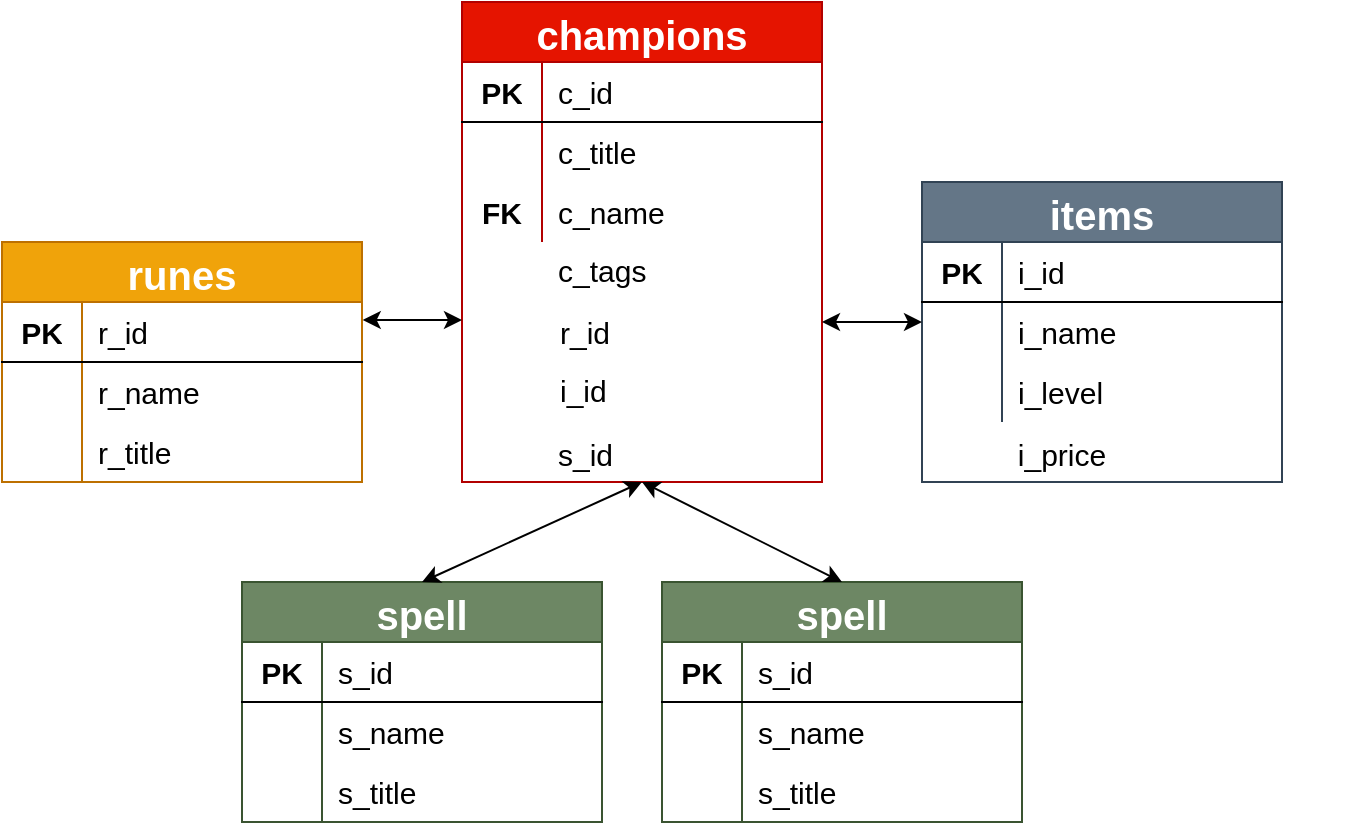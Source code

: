 <mxfile version="14.8.0" type="device"><diagram id="BV-qdgB56NdGUd_hccnk" name="Page-1"><mxGraphModel dx="1038" dy="547" grid="1" gridSize="10" guides="1" tooltips="1" connect="1" arrows="1" fold="1" page="1" pageScale="1" pageWidth="827" pageHeight="1169" math="0" shadow="0"><root><mxCell id="0"/><mxCell id="1" parent="0"/><mxCell id="BBhuEYF80fvF6LGO-0UK-21" value="items" style="shape=table;startSize=30;container=1;collapsible=0;childLayout=tableLayout;fixedRows=1;rowLines=0;fontStyle=1;align=center;fontSize=20;fillColor=#647687;strokeColor=#314354;fontColor=#ffffff;" parent="1" vertex="1"><mxGeometry x="520" y="170" width="180" height="150" as="geometry"/></mxCell><mxCell id="BBhuEYF80fvF6LGO-0UK-22" value="" style="shape=partialRectangle;html=1;whiteSpace=wrap;collapsible=0;dropTarget=0;pointerEvents=0;fillColor=none;top=0;left=0;bottom=1;right=0;points=[[0,0.5],[1,0.5]];portConstraint=eastwest;" parent="BBhuEYF80fvF6LGO-0UK-21" vertex="1"><mxGeometry y="30" width="180" height="30" as="geometry"/></mxCell><mxCell id="BBhuEYF80fvF6LGO-0UK-23" value="&lt;b&gt;&lt;font style=&quot;font-size: 15px&quot;&gt;PK&lt;/font&gt;&lt;/b&gt;" style="shape=partialRectangle;html=1;whiteSpace=wrap;connectable=0;fillColor=none;top=0;left=0;bottom=0;right=0;overflow=hidden;" parent="BBhuEYF80fvF6LGO-0UK-22" vertex="1"><mxGeometry width="40" height="30" as="geometry"/></mxCell><mxCell id="BBhuEYF80fvF6LGO-0UK-24" value="&lt;font style=&quot;font-size: 15px&quot;&gt;i_id&lt;/font&gt;" style="shape=partialRectangle;html=1;whiteSpace=wrap;connectable=0;fillColor=none;top=0;left=0;bottom=0;right=0;align=left;spacingLeft=6;overflow=hidden;" parent="BBhuEYF80fvF6LGO-0UK-22" vertex="1"><mxGeometry x="40" width="140" height="30" as="geometry"/></mxCell><mxCell id="BBhuEYF80fvF6LGO-0UK-25" value="" style="shape=partialRectangle;html=1;whiteSpace=wrap;collapsible=0;dropTarget=0;pointerEvents=0;fillColor=none;top=0;left=0;bottom=0;right=0;points=[[0,0.5],[1,0.5]];portConstraint=eastwest;" parent="BBhuEYF80fvF6LGO-0UK-21" vertex="1"><mxGeometry y="60" width="180" height="30" as="geometry"/></mxCell><mxCell id="BBhuEYF80fvF6LGO-0UK-26" value="" style="shape=partialRectangle;html=1;whiteSpace=wrap;connectable=0;fillColor=none;top=0;left=0;bottom=0;right=0;overflow=hidden;" parent="BBhuEYF80fvF6LGO-0UK-25" vertex="1"><mxGeometry width="40" height="30" as="geometry"/></mxCell><mxCell id="BBhuEYF80fvF6LGO-0UK-27" value="&lt;span style=&quot;font-size: 15px&quot;&gt;i_name&lt;/span&gt;" style="shape=partialRectangle;html=1;whiteSpace=wrap;connectable=0;fillColor=none;top=0;left=0;bottom=0;right=0;align=left;spacingLeft=6;overflow=hidden;" parent="BBhuEYF80fvF6LGO-0UK-25" vertex="1"><mxGeometry x="40" width="140" height="30" as="geometry"/></mxCell><mxCell id="BBhuEYF80fvF6LGO-0UK-28" value="" style="shape=partialRectangle;html=1;whiteSpace=wrap;collapsible=0;dropTarget=0;pointerEvents=0;fillColor=none;top=0;left=0;bottom=0;right=0;points=[[0,0.5],[1,0.5]];portConstraint=eastwest;" parent="BBhuEYF80fvF6LGO-0UK-21" vertex="1"><mxGeometry y="90" width="180" height="30" as="geometry"/></mxCell><mxCell id="BBhuEYF80fvF6LGO-0UK-29" value="" style="shape=partialRectangle;html=1;whiteSpace=wrap;connectable=0;fillColor=none;top=0;left=0;bottom=0;right=0;overflow=hidden;" parent="BBhuEYF80fvF6LGO-0UK-28" vertex="1"><mxGeometry width="40" height="30" as="geometry"/></mxCell><mxCell id="BBhuEYF80fvF6LGO-0UK-30" value="&lt;span style=&quot;font-size: 15px&quot;&gt;i_level&lt;/span&gt;" style="shape=partialRectangle;html=1;whiteSpace=wrap;connectable=0;fillColor=none;top=0;left=0;bottom=0;right=0;align=left;spacingLeft=6;overflow=hidden;" parent="BBhuEYF80fvF6LGO-0UK-28" vertex="1"><mxGeometry x="40" width="140" height="30" as="geometry"/></mxCell><mxCell id="BBhuEYF80fvF6LGO-0UK-31" value="" style="shape=partialRectangle;html=1;whiteSpace=wrap;collapsible=0;dropTarget=0;pointerEvents=0;fillColor=none;top=0;left=0;bottom=0;right=0;points=[[0,0.5],[1,0.5]];portConstraint=eastwest;" parent="1" vertex="1"><mxGeometry x="550" y="240" width="180" height="30" as="geometry"/></mxCell><mxCell id="BBhuEYF80fvF6LGO-0UK-32" value="" style="shape=partialRectangle;html=1;whiteSpace=wrap;collapsible=0;dropTarget=0;pointerEvents=0;fillColor=none;top=0;left=0;bottom=0;right=0;points=[[0,0.5],[1,0.5]];portConstraint=eastwest;" parent="1" vertex="1"><mxGeometry x="550" y="250" width="180" height="30" as="geometry"/></mxCell><mxCell id="BBhuEYF80fvF6LGO-0UK-33" value="" style="shape=partialRectangle;html=1;whiteSpace=wrap;connectable=0;fillColor=none;top=0;left=0;bottom=0;right=0;overflow=hidden;" parent="BBhuEYF80fvF6LGO-0UK-32" vertex="1"><mxGeometry width="40" height="30" as="geometry"/></mxCell><mxCell id="BBhuEYF80fvF6LGO-0UK-14" value="" style="group" parent="1" vertex="1" connectable="0"><mxGeometry x="290" y="80" width="180" height="247.996" as="geometry"/></mxCell><mxCell id="BBhuEYF80fvF6LGO-0UK-1" value="champions" style="shape=table;startSize=30;container=1;collapsible=0;childLayout=tableLayout;fixedRows=1;rowLines=0;fontStyle=1;align=center;fontSize=20;fillColor=#e51400;strokeColor=#B20000;fontColor=#ffffff;" parent="BBhuEYF80fvF6LGO-0UK-14" vertex="1"><mxGeometry width="180" height="240.0" as="geometry"/></mxCell><mxCell id="BBhuEYF80fvF6LGO-0UK-2" value="" style="shape=partialRectangle;html=1;whiteSpace=wrap;collapsible=0;dropTarget=0;pointerEvents=0;fillColor=none;top=0;left=0;bottom=1;right=0;points=[[0,0.5],[1,0.5]];portConstraint=eastwest;" parent="BBhuEYF80fvF6LGO-0UK-1" vertex="1"><mxGeometry y="30" width="180" height="30" as="geometry"/></mxCell><mxCell id="BBhuEYF80fvF6LGO-0UK-3" value="&lt;b&gt;&lt;font style=&quot;font-size: 15px&quot;&gt;PK&lt;/font&gt;&lt;/b&gt;" style="shape=partialRectangle;html=1;whiteSpace=wrap;connectable=0;fillColor=none;top=0;left=0;bottom=0;right=0;overflow=hidden;" parent="BBhuEYF80fvF6LGO-0UK-2" vertex="1"><mxGeometry width="40" height="30" as="geometry"/></mxCell><mxCell id="BBhuEYF80fvF6LGO-0UK-4" value="&lt;font style=&quot;font-size: 15px&quot;&gt;c_id&lt;/font&gt;" style="shape=partialRectangle;html=1;whiteSpace=wrap;connectable=0;fillColor=none;top=0;left=0;bottom=0;right=0;align=left;spacingLeft=6;overflow=hidden;" parent="BBhuEYF80fvF6LGO-0UK-2" vertex="1"><mxGeometry x="40" width="140" height="30" as="geometry"/></mxCell><mxCell id="BBhuEYF80fvF6LGO-0UK-8" value="" style="shape=partialRectangle;html=1;whiteSpace=wrap;collapsible=0;dropTarget=0;pointerEvents=0;fillColor=none;top=0;left=0;bottom=0;right=0;points=[[0,0.5],[1,0.5]];portConstraint=eastwest;" parent="BBhuEYF80fvF6LGO-0UK-1" vertex="1"><mxGeometry y="60" width="180" height="30" as="geometry"/></mxCell><mxCell id="BBhuEYF80fvF6LGO-0UK-9" value="" style="shape=partialRectangle;html=1;whiteSpace=wrap;connectable=0;fillColor=none;top=0;left=0;bottom=0;right=0;overflow=hidden;" parent="BBhuEYF80fvF6LGO-0UK-8" vertex="1"><mxGeometry width="40" height="30" as="geometry"/></mxCell><mxCell id="BBhuEYF80fvF6LGO-0UK-10" value="&lt;span style=&quot;font-size: 15px&quot;&gt;c_title&lt;/span&gt;" style="shape=partialRectangle;html=1;whiteSpace=wrap;connectable=0;fillColor=none;top=0;left=0;bottom=0;right=0;align=left;spacingLeft=6;overflow=hidden;" parent="BBhuEYF80fvF6LGO-0UK-8" vertex="1"><mxGeometry x="40" width="140" height="30" as="geometry"/></mxCell><mxCell id="BBhuEYF80fvF6LGO-0UK-5" value="" style="shape=partialRectangle;html=1;whiteSpace=wrap;collapsible=0;dropTarget=0;pointerEvents=0;fillColor=none;top=0;left=0;bottom=0;right=0;points=[[0,0.5],[1,0.5]];portConstraint=eastwest;" parent="BBhuEYF80fvF6LGO-0UK-1" vertex="1"><mxGeometry y="90" width="180" height="30" as="geometry"/></mxCell><mxCell id="BBhuEYF80fvF6LGO-0UK-6" value="&lt;font style=&quot;font-size: 15px&quot;&gt;&lt;b&gt;FK&lt;/b&gt;&lt;/font&gt;" style="shape=partialRectangle;html=1;whiteSpace=wrap;connectable=0;fillColor=none;top=0;left=0;bottom=0;right=0;overflow=hidden;" parent="BBhuEYF80fvF6LGO-0UK-5" vertex="1"><mxGeometry width="40" height="30" as="geometry"/></mxCell><mxCell id="BBhuEYF80fvF6LGO-0UK-7" value="&lt;span style=&quot;font-size: 15px&quot;&gt;c_name&lt;/span&gt;" style="shape=partialRectangle;html=1;whiteSpace=wrap;connectable=0;fillColor=none;top=0;left=0;bottom=0;right=0;align=left;spacingLeft=6;overflow=hidden;" parent="BBhuEYF80fvF6LGO-0UK-5" vertex="1"><mxGeometry x="40" width="140" height="30" as="geometry"/></mxCell><mxCell id="BBhuEYF80fvF6LGO-0UK-11" value="" style="shape=partialRectangle;html=1;whiteSpace=wrap;collapsible=0;dropTarget=0;pointerEvents=0;fillColor=none;top=0;left=0;bottom=0;right=0;points=[[0,0.5],[1,0.5]];portConstraint=eastwest;" parent="BBhuEYF80fvF6LGO-0UK-14" vertex="1"><mxGeometry y="192.0" width="180" height="48.0" as="geometry"/></mxCell><mxCell id="BBhuEYF80fvF6LGO-0UK-15" value="" style="shape=partialRectangle;html=1;whiteSpace=wrap;collapsible=0;dropTarget=0;pointerEvents=0;fillColor=none;top=0;left=0;bottom=0;right=0;points=[[0,0.5],[1,0.5]];portConstraint=eastwest;" parent="BBhuEYF80fvF6LGO-0UK-14" vertex="1"><mxGeometry y="125.221" width="180" height="48.0" as="geometry"/></mxCell><mxCell id="BBhuEYF80fvF6LGO-0UK-16" value="" style="shape=partialRectangle;html=1;whiteSpace=wrap;connectable=0;fillColor=none;top=0;left=0;bottom=0;right=0;overflow=hidden;" parent="BBhuEYF80fvF6LGO-0UK-15" vertex="1"><mxGeometry width="40" height="48.0" as="geometry"/></mxCell><mxCell id="BBhuEYF80fvF6LGO-0UK-17" value="&lt;span style=&quot;font-size: 15px&quot;&gt;c_tags&lt;/span&gt;" style="shape=partialRectangle;html=1;whiteSpace=wrap;connectable=0;fillColor=none;top=0;left=0;bottom=0;right=0;align=left;spacingLeft=6;overflow=hidden;" parent="BBhuEYF80fvF6LGO-0UK-14" vertex="1"><mxGeometry x="40" y="109.758" width="140" height="48.0" as="geometry"/></mxCell><mxCell id="BBhuEYF80fvF6LGO-0UK-75" value="&lt;span style=&quot;font-size: 15px&quot;&gt;r_id&lt;/span&gt;" style="shape=partialRectangle;html=1;whiteSpace=wrap;connectable=0;fillColor=none;top=0;left=0;bottom=0;right=0;align=left;spacingLeft=6;overflow=hidden;" parent="BBhuEYF80fvF6LGO-0UK-14" vertex="1"><mxGeometry x="41" y="140.762" width="140" height="48.0" as="geometry"/></mxCell><mxCell id="BBhuEYF80fvF6LGO-0UK-76" value="&lt;span style=&quot;font-size: 15px&quot;&gt;i_id&lt;/span&gt;" style="shape=partialRectangle;html=1;whiteSpace=wrap;connectable=0;fillColor=none;top=0;left=0;bottom=0;right=0;align=left;spacingLeft=6;overflow=hidden;" parent="BBhuEYF80fvF6LGO-0UK-14" vertex="1"><mxGeometry x="41" y="170.466" width="140" height="48.0" as="geometry"/></mxCell><mxCell id="BBhuEYF80fvF6LGO-0UK-52" value="" style="group" parent="1" vertex="1" connectable="0"><mxGeometry x="60" y="190" width="180" height="150" as="geometry"/></mxCell><mxCell id="BBhuEYF80fvF6LGO-0UK-53" value="runes" style="shape=table;startSize=30;container=1;collapsible=0;childLayout=tableLayout;fixedRows=1;rowLines=0;fontStyle=1;align=center;fontSize=20;fillColor=#f0a30a;strokeColor=#BD7000;fontColor=#FFFFFF;" parent="BBhuEYF80fvF6LGO-0UK-52" vertex="1"><mxGeometry y="10" width="180" height="120" as="geometry"/></mxCell><mxCell id="BBhuEYF80fvF6LGO-0UK-54" value="" style="shape=partialRectangle;html=1;whiteSpace=wrap;collapsible=0;dropTarget=0;pointerEvents=0;fillColor=none;top=0;left=0;bottom=1;right=0;points=[[0,0.5],[1,0.5]];portConstraint=eastwest;" parent="BBhuEYF80fvF6LGO-0UK-53" vertex="1"><mxGeometry y="30" width="180" height="30" as="geometry"/></mxCell><mxCell id="BBhuEYF80fvF6LGO-0UK-55" value="&lt;b&gt;&lt;font style=&quot;font-size: 15px&quot;&gt;PK&lt;/font&gt;&lt;/b&gt;" style="shape=partialRectangle;html=1;whiteSpace=wrap;connectable=0;fillColor=none;top=0;left=0;bottom=0;right=0;overflow=hidden;" parent="BBhuEYF80fvF6LGO-0UK-54" vertex="1"><mxGeometry width="40" height="30" as="geometry"/></mxCell><mxCell id="BBhuEYF80fvF6LGO-0UK-56" value="&lt;font style=&quot;font-size: 15px&quot;&gt;r_id&lt;/font&gt;" style="shape=partialRectangle;html=1;whiteSpace=wrap;connectable=0;fillColor=none;top=0;left=0;bottom=0;right=0;align=left;spacingLeft=6;overflow=hidden;" parent="BBhuEYF80fvF6LGO-0UK-54" vertex="1"><mxGeometry x="40" width="140" height="30" as="geometry"/></mxCell><mxCell id="BBhuEYF80fvF6LGO-0UK-57" value="" style="shape=partialRectangle;html=1;whiteSpace=wrap;collapsible=0;dropTarget=0;pointerEvents=0;fillColor=none;top=0;left=0;bottom=0;right=0;points=[[0,0.5],[1,0.5]];portConstraint=eastwest;" parent="BBhuEYF80fvF6LGO-0UK-53" vertex="1"><mxGeometry y="60" width="180" height="30" as="geometry"/></mxCell><mxCell id="BBhuEYF80fvF6LGO-0UK-58" value="" style="shape=partialRectangle;html=1;whiteSpace=wrap;connectable=0;fillColor=none;top=0;left=0;bottom=0;right=0;overflow=hidden;" parent="BBhuEYF80fvF6LGO-0UK-57" vertex="1"><mxGeometry width="40" height="30" as="geometry"/></mxCell><mxCell id="BBhuEYF80fvF6LGO-0UK-59" value="" style="shape=partialRectangle;html=1;whiteSpace=wrap;connectable=0;fillColor=none;top=0;left=0;bottom=0;right=0;align=left;spacingLeft=6;overflow=hidden;" parent="BBhuEYF80fvF6LGO-0UK-57" vertex="1"><mxGeometry x="40" width="140" height="30" as="geometry"/></mxCell><mxCell id="BBhuEYF80fvF6LGO-0UK-60" value="" style="shape=partialRectangle;html=1;whiteSpace=wrap;collapsible=0;dropTarget=0;pointerEvents=0;fillColor=none;top=0;left=0;bottom=0;right=0;points=[[0,0.5],[1,0.5]];portConstraint=eastwest;" parent="BBhuEYF80fvF6LGO-0UK-53" vertex="1"><mxGeometry y="90" width="180" height="30" as="geometry"/></mxCell><mxCell id="BBhuEYF80fvF6LGO-0UK-61" value="" style="shape=partialRectangle;html=1;whiteSpace=wrap;connectable=0;fillColor=none;top=0;left=0;bottom=0;right=0;overflow=hidden;" parent="BBhuEYF80fvF6LGO-0UK-60" vertex="1"><mxGeometry width="40" height="30" as="geometry"/></mxCell><mxCell id="BBhuEYF80fvF6LGO-0UK-62" value="" style="shape=partialRectangle;html=1;whiteSpace=wrap;connectable=0;fillColor=none;top=0;left=0;bottom=0;right=0;align=left;spacingLeft=6;overflow=hidden;" parent="BBhuEYF80fvF6LGO-0UK-60" vertex="1"><mxGeometry x="40" width="140" height="30" as="geometry"/></mxCell><mxCell id="BBhuEYF80fvF6LGO-0UK-63" value="" style="shape=partialRectangle;html=1;whiteSpace=wrap;collapsible=0;dropTarget=0;pointerEvents=0;fillColor=none;top=0;left=0;bottom=0;right=0;points=[[0,0.5],[1,0.5]];portConstraint=eastwest;" parent="BBhuEYF80fvF6LGO-0UK-52" vertex="1"><mxGeometry y="130" width="180" as="geometry"/></mxCell><mxCell id="BBhuEYF80fvF6LGO-0UK-64" value="" style="shape=partialRectangle;html=1;whiteSpace=wrap;collapsible=0;dropTarget=0;pointerEvents=0;fillColor=none;top=0;left=0;bottom=0;right=0;points=[[0,0.5],[1,0.5]];portConstraint=eastwest;" parent="BBhuEYF80fvF6LGO-0UK-52" vertex="1"><mxGeometry y="70" width="180" height="30" as="geometry"/></mxCell><mxCell id="BBhuEYF80fvF6LGO-0UK-65" value="" style="shape=partialRectangle;html=1;whiteSpace=wrap;connectable=0;fillColor=none;top=0;left=0;bottom=0;right=0;overflow=hidden;" parent="BBhuEYF80fvF6LGO-0UK-64" vertex="1"><mxGeometry width="40" height="30" as="geometry"/></mxCell><mxCell id="BBhuEYF80fvF6LGO-0UK-66" value="&lt;span style=&quot;font-size: 15px&quot;&gt;r_name&lt;/span&gt;" style="shape=partialRectangle;html=1;whiteSpace=wrap;connectable=0;fillColor=none;top=0;left=0;bottom=0;right=0;align=left;spacingLeft=6;overflow=hidden;" parent="BBhuEYF80fvF6LGO-0UK-64" vertex="1"><mxGeometry x="40" width="140" height="30" as="geometry"/></mxCell><mxCell id="BBhuEYF80fvF6LGO-0UK-80" value="" style="shape=partialRectangle;html=1;whiteSpace=wrap;collapsible=0;dropTarget=0;pointerEvents=0;fillColor=none;top=0;left=0;bottom=0;right=0;points=[[0,0.5],[1,0.5]];portConstraint=eastwest;" parent="BBhuEYF80fvF6LGO-0UK-52" vertex="1"><mxGeometry y="100" width="180" height="30" as="geometry"/></mxCell><mxCell id="BBhuEYF80fvF6LGO-0UK-81" value="" style="shape=partialRectangle;html=1;whiteSpace=wrap;connectable=0;fillColor=none;top=0;left=0;bottom=0;right=0;overflow=hidden;" parent="BBhuEYF80fvF6LGO-0UK-80" vertex="1"><mxGeometry width="40" height="30" as="geometry"/></mxCell><mxCell id="BBhuEYF80fvF6LGO-0UK-82" value="&lt;span style=&quot;font-size: 15px&quot;&gt;r_title&lt;/span&gt;" style="shape=partialRectangle;html=1;whiteSpace=wrap;connectable=0;fillColor=none;top=0;left=0;bottom=0;right=0;align=left;spacingLeft=6;overflow=hidden;" parent="BBhuEYF80fvF6LGO-0UK-80" vertex="1"><mxGeometry x="40" width="140" height="30" as="geometry"/></mxCell><mxCell id="BBhuEYF80fvF6LGO-0UK-83" value="spell" style="shape=table;startSize=30;container=1;collapsible=0;childLayout=tableLayout;fixedRows=1;rowLines=0;fontStyle=1;align=center;fontSize=20;fillColor=#6d8764;strokeColor=#3A5431;fontColor=#ffffff;" parent="1" vertex="1"><mxGeometry x="180" y="370" width="180" height="120" as="geometry"/></mxCell><mxCell id="BBhuEYF80fvF6LGO-0UK-84" value="" style="shape=partialRectangle;html=1;whiteSpace=wrap;collapsible=0;dropTarget=0;pointerEvents=0;fillColor=none;top=0;left=0;bottom=1;right=0;points=[[0,0.5],[1,0.5]];portConstraint=eastwest;" parent="BBhuEYF80fvF6LGO-0UK-83" vertex="1"><mxGeometry y="30" width="180" height="30" as="geometry"/></mxCell><mxCell id="BBhuEYF80fvF6LGO-0UK-85" value="&lt;b&gt;&lt;font style=&quot;font-size: 15px&quot;&gt;PK&lt;/font&gt;&lt;/b&gt;" style="shape=partialRectangle;html=1;whiteSpace=wrap;connectable=0;fillColor=none;top=0;left=0;bottom=0;right=0;overflow=hidden;" parent="BBhuEYF80fvF6LGO-0UK-84" vertex="1"><mxGeometry width="40" height="30" as="geometry"/></mxCell><mxCell id="BBhuEYF80fvF6LGO-0UK-86" value="&lt;font style=&quot;font-size: 15px&quot;&gt;s_id&lt;/font&gt;" style="shape=partialRectangle;html=1;whiteSpace=wrap;connectable=0;fillColor=none;top=0;left=0;bottom=0;right=0;align=left;spacingLeft=6;overflow=hidden;" parent="BBhuEYF80fvF6LGO-0UK-84" vertex="1"><mxGeometry x="40" width="140" height="30" as="geometry"/></mxCell><mxCell id="BBhuEYF80fvF6LGO-0UK-87" value="" style="shape=partialRectangle;html=1;whiteSpace=wrap;collapsible=0;dropTarget=0;pointerEvents=0;fillColor=none;top=0;left=0;bottom=0;right=0;points=[[0,0.5],[1,0.5]];portConstraint=eastwest;" parent="BBhuEYF80fvF6LGO-0UK-83" vertex="1"><mxGeometry y="60" width="180" height="30" as="geometry"/></mxCell><mxCell id="BBhuEYF80fvF6LGO-0UK-88" value="" style="shape=partialRectangle;html=1;whiteSpace=wrap;connectable=0;fillColor=none;top=0;left=0;bottom=0;right=0;overflow=hidden;" parent="BBhuEYF80fvF6LGO-0UK-87" vertex="1"><mxGeometry width="40" height="30" as="geometry"/></mxCell><mxCell id="BBhuEYF80fvF6LGO-0UK-89" value="&lt;span style=&quot;font-size: 15px&quot;&gt;s_name&lt;/span&gt;" style="shape=partialRectangle;html=1;whiteSpace=wrap;connectable=0;fillColor=none;top=0;left=0;bottom=0;right=0;align=left;spacingLeft=6;overflow=hidden;" parent="BBhuEYF80fvF6LGO-0UK-87" vertex="1"><mxGeometry x="40" width="140" height="30" as="geometry"/></mxCell><mxCell id="BBhuEYF80fvF6LGO-0UK-90" value="" style="shape=partialRectangle;html=1;whiteSpace=wrap;collapsible=0;dropTarget=0;pointerEvents=0;fillColor=none;top=0;left=0;bottom=0;right=0;points=[[0,0.5],[1,0.5]];portConstraint=eastwest;" parent="BBhuEYF80fvF6LGO-0UK-83" vertex="1"><mxGeometry y="90" width="180" height="30" as="geometry"/></mxCell><mxCell id="BBhuEYF80fvF6LGO-0UK-91" value="" style="shape=partialRectangle;html=1;whiteSpace=wrap;connectable=0;fillColor=none;top=0;left=0;bottom=0;right=0;overflow=hidden;" parent="BBhuEYF80fvF6LGO-0UK-90" vertex="1"><mxGeometry width="40" height="30" as="geometry"/></mxCell><mxCell id="BBhuEYF80fvF6LGO-0UK-92" value="&lt;span style=&quot;font-size: 15px&quot;&gt;s_title&lt;/span&gt;" style="shape=partialRectangle;html=1;whiteSpace=wrap;connectable=0;fillColor=none;top=0;left=0;bottom=0;right=0;align=left;spacingLeft=6;overflow=hidden;" parent="BBhuEYF80fvF6LGO-0UK-90" vertex="1"><mxGeometry x="40" width="140" height="30" as="geometry"/></mxCell><mxCell id="BBhuEYF80fvF6LGO-0UK-93" value="&lt;span style=&quot;font-size: 15px&quot;&gt;s_id&lt;/span&gt;" style="shape=partialRectangle;html=1;whiteSpace=wrap;connectable=0;fillColor=none;top=0;left=0;bottom=0;right=0;align=left;spacingLeft=6;overflow=hidden;" parent="1" vertex="1"><mxGeometry x="330" y="281.996" width="140" height="48.0" as="geometry"/></mxCell><mxCell id="BBhuEYF80fvF6LGO-0UK-94" value="" style="endArrow=classic;startArrow=classic;html=1;fontSize=20;fontColor=#FFFFFF;" parent="1" edge="1"><mxGeometry width="50" height="50" relative="1" as="geometry"><mxPoint x="470" y="240" as="sourcePoint"/><mxPoint x="520" y="240" as="targetPoint"/></mxGeometry></mxCell><mxCell id="BBhuEYF80fvF6LGO-0UK-95" value="" style="endArrow=classic;startArrow=classic;html=1;fontSize=20;fontColor=#FFFFFF;entryX=1.002;entryY=0.3;entryDx=0;entryDy=0;entryPerimeter=0;" parent="1" target="BBhuEYF80fvF6LGO-0UK-54" edge="1"><mxGeometry width="50" height="50" relative="1" as="geometry"><mxPoint x="290" y="239" as="sourcePoint"/><mxPoint x="430" y="250" as="targetPoint"/></mxGeometry></mxCell><mxCell id="BBhuEYF80fvF6LGO-0UK-96" value="" style="endArrow=classic;startArrow=classic;html=1;fontSize=20;fontColor=#FFFFFF;exitX=0.5;exitY=0;exitDx=0;exitDy=0;" parent="1" source="BBhuEYF80fvF6LGO-0UK-83" edge="1"><mxGeometry width="50" height="50" relative="1" as="geometry"><mxPoint x="330" y="360" as="sourcePoint"/><mxPoint x="380" y="320" as="targetPoint"/></mxGeometry></mxCell><mxCell id="UTAh3lUr2GkzQBCYYGaj-3" value="&lt;font style=&quot;font-size: 15px&quot;&gt;i_price&lt;/font&gt;" style="text;html=1;strokeColor=none;fillColor=none;align=center;verticalAlign=middle;whiteSpace=wrap;rounded=0;" parent="1" vertex="1"><mxGeometry x="570" y="296" width="40" height="20" as="geometry"/></mxCell><mxCell id="MikwpFKS-KYF5Ie-DeKZ-1" value="spell" style="shape=table;startSize=30;container=1;collapsible=0;childLayout=tableLayout;fixedRows=1;rowLines=0;fontStyle=1;align=center;fontSize=20;fillColor=#6d8764;strokeColor=#3A5431;fontColor=#ffffff;" vertex="1" parent="1"><mxGeometry x="390" y="370" width="180" height="120" as="geometry"/></mxCell><mxCell id="MikwpFKS-KYF5Ie-DeKZ-2" value="" style="shape=partialRectangle;html=1;whiteSpace=wrap;collapsible=0;dropTarget=0;pointerEvents=0;fillColor=none;top=0;left=0;bottom=1;right=0;points=[[0,0.5],[1,0.5]];portConstraint=eastwest;" vertex="1" parent="MikwpFKS-KYF5Ie-DeKZ-1"><mxGeometry y="30" width="180" height="30" as="geometry"/></mxCell><mxCell id="MikwpFKS-KYF5Ie-DeKZ-3" value="&lt;b&gt;&lt;font style=&quot;font-size: 15px&quot;&gt;PK&lt;/font&gt;&lt;/b&gt;" style="shape=partialRectangle;html=1;whiteSpace=wrap;connectable=0;fillColor=none;top=0;left=0;bottom=0;right=0;overflow=hidden;" vertex="1" parent="MikwpFKS-KYF5Ie-DeKZ-2"><mxGeometry width="40" height="30" as="geometry"/></mxCell><mxCell id="MikwpFKS-KYF5Ie-DeKZ-4" value="&lt;font style=&quot;font-size: 15px&quot;&gt;s_id&lt;/font&gt;" style="shape=partialRectangle;html=1;whiteSpace=wrap;connectable=0;fillColor=none;top=0;left=0;bottom=0;right=0;align=left;spacingLeft=6;overflow=hidden;" vertex="1" parent="MikwpFKS-KYF5Ie-DeKZ-2"><mxGeometry x="40" width="140" height="30" as="geometry"/></mxCell><mxCell id="MikwpFKS-KYF5Ie-DeKZ-5" value="" style="shape=partialRectangle;html=1;whiteSpace=wrap;collapsible=0;dropTarget=0;pointerEvents=0;fillColor=none;top=0;left=0;bottom=0;right=0;points=[[0,0.5],[1,0.5]];portConstraint=eastwest;" vertex="1" parent="MikwpFKS-KYF5Ie-DeKZ-1"><mxGeometry y="60" width="180" height="30" as="geometry"/></mxCell><mxCell id="MikwpFKS-KYF5Ie-DeKZ-6" value="" style="shape=partialRectangle;html=1;whiteSpace=wrap;connectable=0;fillColor=none;top=0;left=0;bottom=0;right=0;overflow=hidden;" vertex="1" parent="MikwpFKS-KYF5Ie-DeKZ-5"><mxGeometry width="40" height="30" as="geometry"/></mxCell><mxCell id="MikwpFKS-KYF5Ie-DeKZ-7" value="&lt;span style=&quot;font-size: 15px&quot;&gt;s_name&lt;/span&gt;" style="shape=partialRectangle;html=1;whiteSpace=wrap;connectable=0;fillColor=none;top=0;left=0;bottom=0;right=0;align=left;spacingLeft=6;overflow=hidden;" vertex="1" parent="MikwpFKS-KYF5Ie-DeKZ-5"><mxGeometry x="40" width="140" height="30" as="geometry"/></mxCell><mxCell id="MikwpFKS-KYF5Ie-DeKZ-8" value="" style="shape=partialRectangle;html=1;whiteSpace=wrap;collapsible=0;dropTarget=0;pointerEvents=0;fillColor=none;top=0;left=0;bottom=0;right=0;points=[[0,0.5],[1,0.5]];portConstraint=eastwest;" vertex="1" parent="MikwpFKS-KYF5Ie-DeKZ-1"><mxGeometry y="90" width="180" height="30" as="geometry"/></mxCell><mxCell id="MikwpFKS-KYF5Ie-DeKZ-9" value="" style="shape=partialRectangle;html=1;whiteSpace=wrap;connectable=0;fillColor=none;top=0;left=0;bottom=0;right=0;overflow=hidden;" vertex="1" parent="MikwpFKS-KYF5Ie-DeKZ-8"><mxGeometry width="40" height="30" as="geometry"/></mxCell><mxCell id="MikwpFKS-KYF5Ie-DeKZ-10" value="&lt;span style=&quot;font-size: 15px&quot;&gt;s_title&lt;/span&gt;" style="shape=partialRectangle;html=1;whiteSpace=wrap;connectable=0;fillColor=none;top=0;left=0;bottom=0;right=0;align=left;spacingLeft=6;overflow=hidden;" vertex="1" parent="MikwpFKS-KYF5Ie-DeKZ-8"><mxGeometry x="40" width="140" height="30" as="geometry"/></mxCell><mxCell id="MikwpFKS-KYF5Ie-DeKZ-11" value="" style="endArrow=classic;startArrow=classic;html=1;fontSize=20;fontColor=#FFFFFF;exitX=0.5;exitY=0;exitDx=0;exitDy=0;" edge="1" parent="1" source="MikwpFKS-KYF5Ie-DeKZ-1"><mxGeometry width="50" height="50" relative="1" as="geometry"><mxPoint x="540" y="360" as="sourcePoint"/><mxPoint x="380" y="320" as="targetPoint"/></mxGeometry></mxCell></root></mxGraphModel></diagram></mxfile>